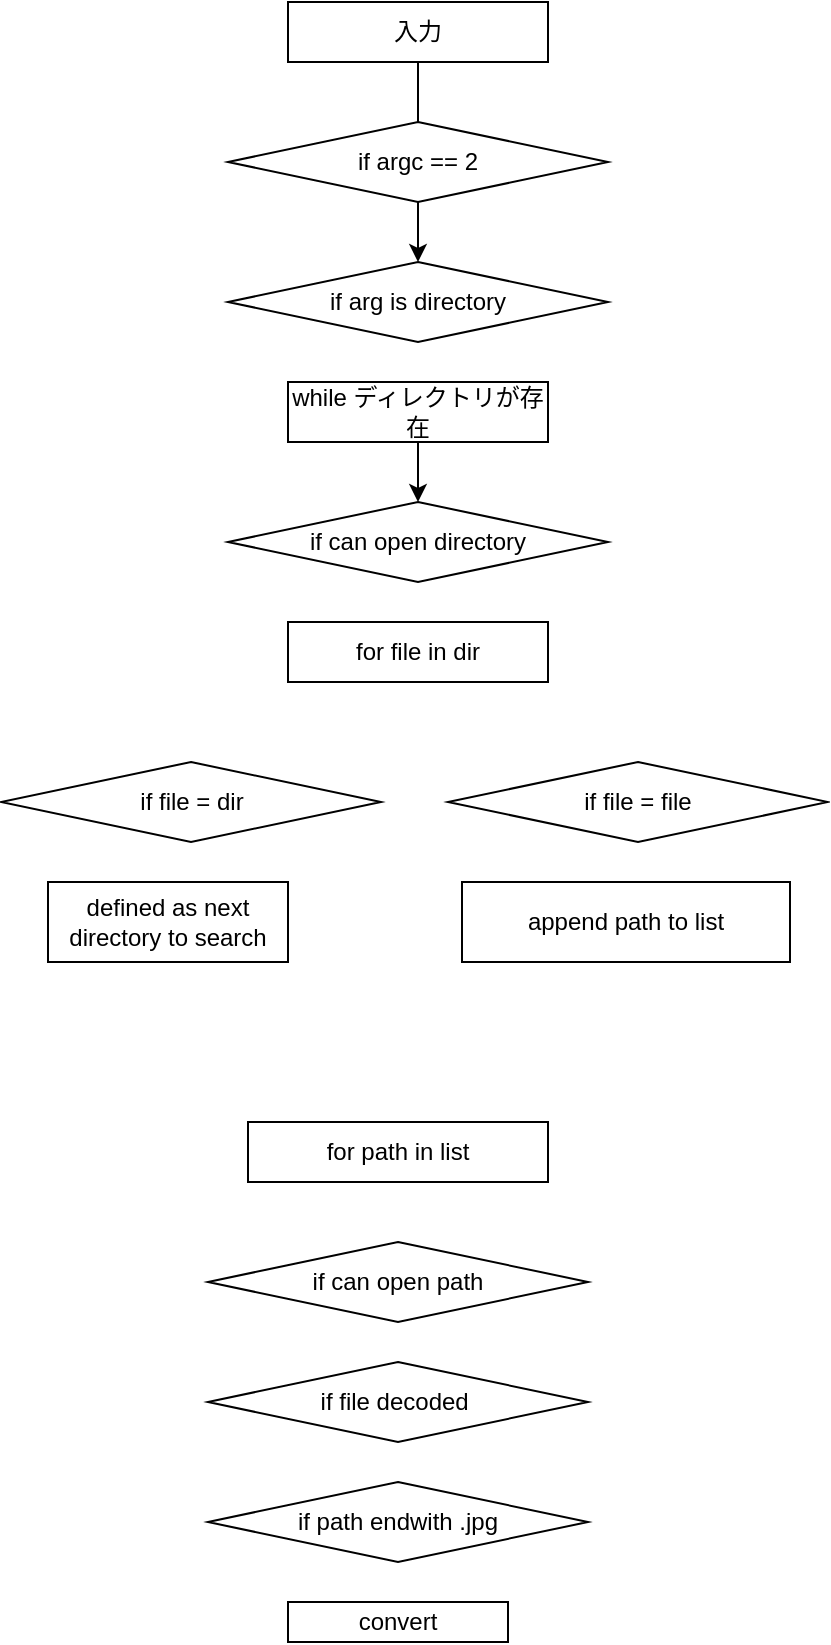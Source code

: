 <mxfile version="12.2.4" pages="1"><diagram id="N26BvrGRkYN41xlnlYNz" name="Page-1"><mxGraphModel dx="2909" dy="771" grid="1" gridSize="10" guides="1" tooltips="1" connect="1" arrows="1" fold="1" page="1" pageScale="1" pageWidth="850" pageHeight="1100" math="0" shadow="0"><root><mxCell id="0"/><mxCell id="1" parent="0"/><mxCell id="37" value="" style="edgeStyle=orthogonalEdgeStyle;rounded=0;orthogonalLoop=1;jettySize=auto;html=1;entryX=0.5;entryY=0;entryDx=0;entryDy=0;" parent="1" source="2" target="35" edge="1"><mxGeometry relative="1" as="geometry"><mxPoint x="-525" y="120" as="targetPoint"/></mxGeometry></mxCell><mxCell id="2" value="入力" style="rounded=0;whiteSpace=wrap;html=1;" parent="1" vertex="1"><mxGeometry x="-590" y="10" width="130" height="30" as="geometry"/></mxCell><mxCell id="8" value="" style="edgeStyle=orthogonalEdgeStyle;rounded=0;orthogonalLoop=1;jettySize=auto;html=1;" parent="1" source="6" edge="1"><mxGeometry relative="1" as="geometry"><mxPoint x="-525" y="260" as="targetPoint"/></mxGeometry></mxCell><mxCell id="6" value="while ディレクトリが存在" style="rounded=0;whiteSpace=wrap;html=1;" parent="1" vertex="1"><mxGeometry x="-590" y="200" width="130" height="30" as="geometry"/></mxCell><mxCell id="13" value="for path in list" style="rounded=0;whiteSpace=wrap;html=1;" parent="1" vertex="1"><mxGeometry x="-610" y="570" width="150" height="30" as="geometry"/></mxCell><mxCell id="22" value="for file in dir" style="rounded=0;whiteSpace=wrap;html=1;" parent="1" vertex="1"><mxGeometry x="-590" y="320" width="130" height="30" as="geometry"/></mxCell><mxCell id="23" value="append path to list" style="rounded=0;whiteSpace=wrap;html=1;" parent="1" vertex="1"><mxGeometry x="-503" y="450" width="164" height="40" as="geometry"/></mxCell><mxCell id="24" value="defined as next directory to search" style="rounded=0;whiteSpace=wrap;html=1;" parent="1" vertex="1"><mxGeometry x="-710" y="450" width="120" height="40" as="geometry"/></mxCell><mxCell id="29" value="convert" style="rounded=0;whiteSpace=wrap;html=1;" parent="1" vertex="1"><mxGeometry x="-590" y="810" width="110" height="20" as="geometry"/></mxCell><mxCell id="34" value="if argc == 2" style="rhombus;whiteSpace=wrap;html=1;" parent="1" vertex="1"><mxGeometry x="-620" y="70" width="190" height="40" as="geometry"/></mxCell><mxCell id="35" value="if arg is directory" style="rhombus;whiteSpace=wrap;html=1;" parent="1" vertex="1"><mxGeometry x="-620" y="140" width="190" height="40" as="geometry"/></mxCell><mxCell id="38" value="if can open directory" style="rhombus;whiteSpace=wrap;html=1;" parent="1" vertex="1"><mxGeometry x="-620" y="260" width="190" height="40" as="geometry"/></mxCell><mxCell id="39" value="if file = dir" style="rhombus;whiteSpace=wrap;html=1;" parent="1" vertex="1"><mxGeometry x="-733.5" y="390" width="190" height="40" as="geometry"/></mxCell><mxCell id="40" value="if file = file" style="rhombus;whiteSpace=wrap;html=1;" parent="1" vertex="1"><mxGeometry x="-510" y="390" width="190" height="40" as="geometry"/></mxCell><mxCell id="41" value="if can open path" style="rhombus;whiteSpace=wrap;html=1;" parent="1" vertex="1"><mxGeometry x="-630" y="630" width="190" height="40" as="geometry"/></mxCell><mxCell id="42" value="if file decoded&amp;nbsp;" style="rhombus;whiteSpace=wrap;html=1;" parent="1" vertex="1"><mxGeometry x="-630" y="690" width="190" height="40" as="geometry"/></mxCell><mxCell id="44" value="if path endwith .jpg" style="rhombus;whiteSpace=wrap;html=1;" parent="1" vertex="1"><mxGeometry x="-630" y="750" width="190" height="40" as="geometry"/></mxCell></root></mxGraphModel></diagram></mxfile>